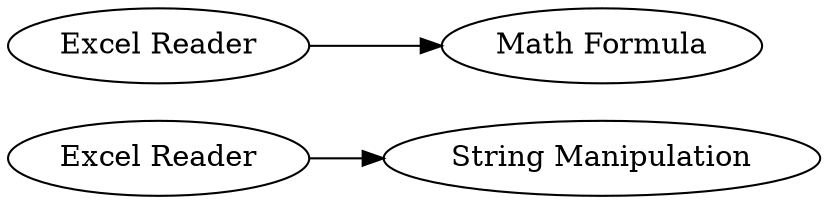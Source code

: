 digraph {
	1 [label="Excel Reader"]
	2 [label="String Manipulation"]
	3 [label="Excel Reader"]
	4 [label="Math Formula"]
	1 -> 2
	3 -> 4
	rankdir=LR
}

